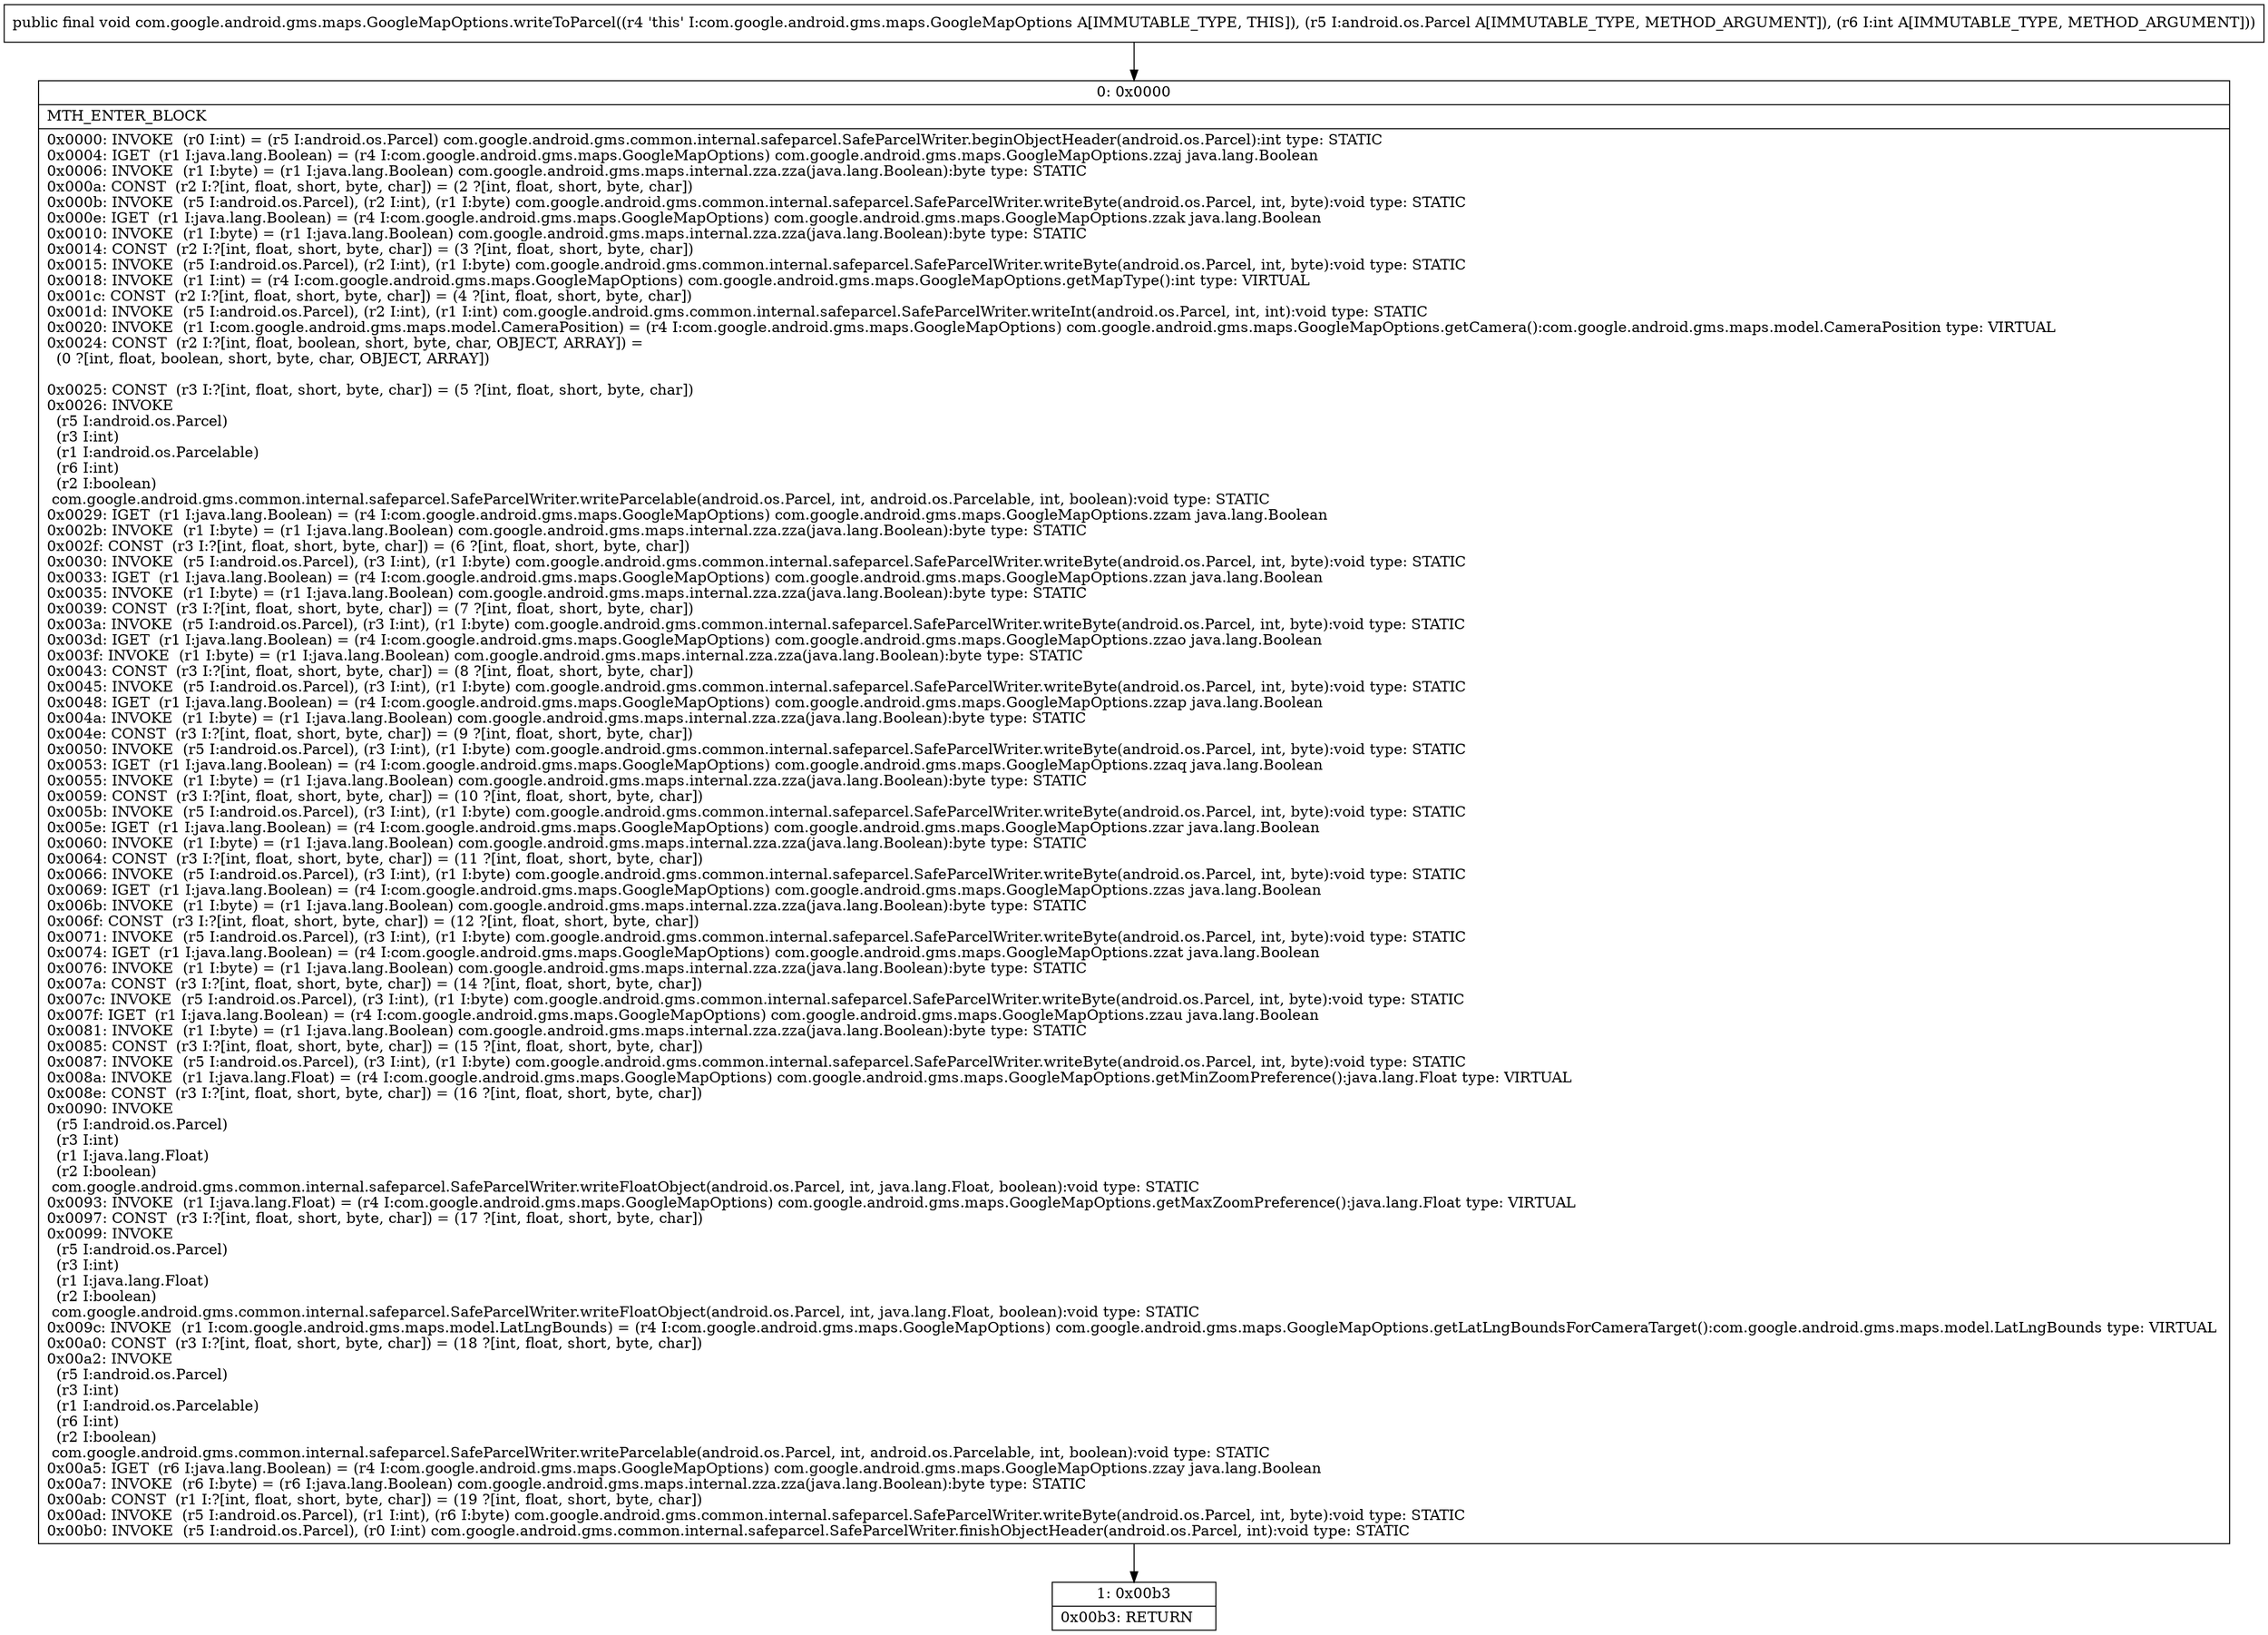 digraph "CFG forcom.google.android.gms.maps.GoogleMapOptions.writeToParcel(Landroid\/os\/Parcel;I)V" {
Node_0 [shape=record,label="{0\:\ 0x0000|MTH_ENTER_BLOCK\l|0x0000: INVOKE  (r0 I:int) = (r5 I:android.os.Parcel) com.google.android.gms.common.internal.safeparcel.SafeParcelWriter.beginObjectHeader(android.os.Parcel):int type: STATIC \l0x0004: IGET  (r1 I:java.lang.Boolean) = (r4 I:com.google.android.gms.maps.GoogleMapOptions) com.google.android.gms.maps.GoogleMapOptions.zzaj java.lang.Boolean \l0x0006: INVOKE  (r1 I:byte) = (r1 I:java.lang.Boolean) com.google.android.gms.maps.internal.zza.zza(java.lang.Boolean):byte type: STATIC \l0x000a: CONST  (r2 I:?[int, float, short, byte, char]) = (2 ?[int, float, short, byte, char]) \l0x000b: INVOKE  (r5 I:android.os.Parcel), (r2 I:int), (r1 I:byte) com.google.android.gms.common.internal.safeparcel.SafeParcelWriter.writeByte(android.os.Parcel, int, byte):void type: STATIC \l0x000e: IGET  (r1 I:java.lang.Boolean) = (r4 I:com.google.android.gms.maps.GoogleMapOptions) com.google.android.gms.maps.GoogleMapOptions.zzak java.lang.Boolean \l0x0010: INVOKE  (r1 I:byte) = (r1 I:java.lang.Boolean) com.google.android.gms.maps.internal.zza.zza(java.lang.Boolean):byte type: STATIC \l0x0014: CONST  (r2 I:?[int, float, short, byte, char]) = (3 ?[int, float, short, byte, char]) \l0x0015: INVOKE  (r5 I:android.os.Parcel), (r2 I:int), (r1 I:byte) com.google.android.gms.common.internal.safeparcel.SafeParcelWriter.writeByte(android.os.Parcel, int, byte):void type: STATIC \l0x0018: INVOKE  (r1 I:int) = (r4 I:com.google.android.gms.maps.GoogleMapOptions) com.google.android.gms.maps.GoogleMapOptions.getMapType():int type: VIRTUAL \l0x001c: CONST  (r2 I:?[int, float, short, byte, char]) = (4 ?[int, float, short, byte, char]) \l0x001d: INVOKE  (r5 I:android.os.Parcel), (r2 I:int), (r1 I:int) com.google.android.gms.common.internal.safeparcel.SafeParcelWriter.writeInt(android.os.Parcel, int, int):void type: STATIC \l0x0020: INVOKE  (r1 I:com.google.android.gms.maps.model.CameraPosition) = (r4 I:com.google.android.gms.maps.GoogleMapOptions) com.google.android.gms.maps.GoogleMapOptions.getCamera():com.google.android.gms.maps.model.CameraPosition type: VIRTUAL \l0x0024: CONST  (r2 I:?[int, float, boolean, short, byte, char, OBJECT, ARRAY]) = \l  (0 ?[int, float, boolean, short, byte, char, OBJECT, ARRAY])\l \l0x0025: CONST  (r3 I:?[int, float, short, byte, char]) = (5 ?[int, float, short, byte, char]) \l0x0026: INVOKE  \l  (r5 I:android.os.Parcel)\l  (r3 I:int)\l  (r1 I:android.os.Parcelable)\l  (r6 I:int)\l  (r2 I:boolean)\l com.google.android.gms.common.internal.safeparcel.SafeParcelWriter.writeParcelable(android.os.Parcel, int, android.os.Parcelable, int, boolean):void type: STATIC \l0x0029: IGET  (r1 I:java.lang.Boolean) = (r4 I:com.google.android.gms.maps.GoogleMapOptions) com.google.android.gms.maps.GoogleMapOptions.zzam java.lang.Boolean \l0x002b: INVOKE  (r1 I:byte) = (r1 I:java.lang.Boolean) com.google.android.gms.maps.internal.zza.zza(java.lang.Boolean):byte type: STATIC \l0x002f: CONST  (r3 I:?[int, float, short, byte, char]) = (6 ?[int, float, short, byte, char]) \l0x0030: INVOKE  (r5 I:android.os.Parcel), (r3 I:int), (r1 I:byte) com.google.android.gms.common.internal.safeparcel.SafeParcelWriter.writeByte(android.os.Parcel, int, byte):void type: STATIC \l0x0033: IGET  (r1 I:java.lang.Boolean) = (r4 I:com.google.android.gms.maps.GoogleMapOptions) com.google.android.gms.maps.GoogleMapOptions.zzan java.lang.Boolean \l0x0035: INVOKE  (r1 I:byte) = (r1 I:java.lang.Boolean) com.google.android.gms.maps.internal.zza.zza(java.lang.Boolean):byte type: STATIC \l0x0039: CONST  (r3 I:?[int, float, short, byte, char]) = (7 ?[int, float, short, byte, char]) \l0x003a: INVOKE  (r5 I:android.os.Parcel), (r3 I:int), (r1 I:byte) com.google.android.gms.common.internal.safeparcel.SafeParcelWriter.writeByte(android.os.Parcel, int, byte):void type: STATIC \l0x003d: IGET  (r1 I:java.lang.Boolean) = (r4 I:com.google.android.gms.maps.GoogleMapOptions) com.google.android.gms.maps.GoogleMapOptions.zzao java.lang.Boolean \l0x003f: INVOKE  (r1 I:byte) = (r1 I:java.lang.Boolean) com.google.android.gms.maps.internal.zza.zza(java.lang.Boolean):byte type: STATIC \l0x0043: CONST  (r3 I:?[int, float, short, byte, char]) = (8 ?[int, float, short, byte, char]) \l0x0045: INVOKE  (r5 I:android.os.Parcel), (r3 I:int), (r1 I:byte) com.google.android.gms.common.internal.safeparcel.SafeParcelWriter.writeByte(android.os.Parcel, int, byte):void type: STATIC \l0x0048: IGET  (r1 I:java.lang.Boolean) = (r4 I:com.google.android.gms.maps.GoogleMapOptions) com.google.android.gms.maps.GoogleMapOptions.zzap java.lang.Boolean \l0x004a: INVOKE  (r1 I:byte) = (r1 I:java.lang.Boolean) com.google.android.gms.maps.internal.zza.zza(java.lang.Boolean):byte type: STATIC \l0x004e: CONST  (r3 I:?[int, float, short, byte, char]) = (9 ?[int, float, short, byte, char]) \l0x0050: INVOKE  (r5 I:android.os.Parcel), (r3 I:int), (r1 I:byte) com.google.android.gms.common.internal.safeparcel.SafeParcelWriter.writeByte(android.os.Parcel, int, byte):void type: STATIC \l0x0053: IGET  (r1 I:java.lang.Boolean) = (r4 I:com.google.android.gms.maps.GoogleMapOptions) com.google.android.gms.maps.GoogleMapOptions.zzaq java.lang.Boolean \l0x0055: INVOKE  (r1 I:byte) = (r1 I:java.lang.Boolean) com.google.android.gms.maps.internal.zza.zza(java.lang.Boolean):byte type: STATIC \l0x0059: CONST  (r3 I:?[int, float, short, byte, char]) = (10 ?[int, float, short, byte, char]) \l0x005b: INVOKE  (r5 I:android.os.Parcel), (r3 I:int), (r1 I:byte) com.google.android.gms.common.internal.safeparcel.SafeParcelWriter.writeByte(android.os.Parcel, int, byte):void type: STATIC \l0x005e: IGET  (r1 I:java.lang.Boolean) = (r4 I:com.google.android.gms.maps.GoogleMapOptions) com.google.android.gms.maps.GoogleMapOptions.zzar java.lang.Boolean \l0x0060: INVOKE  (r1 I:byte) = (r1 I:java.lang.Boolean) com.google.android.gms.maps.internal.zza.zza(java.lang.Boolean):byte type: STATIC \l0x0064: CONST  (r3 I:?[int, float, short, byte, char]) = (11 ?[int, float, short, byte, char]) \l0x0066: INVOKE  (r5 I:android.os.Parcel), (r3 I:int), (r1 I:byte) com.google.android.gms.common.internal.safeparcel.SafeParcelWriter.writeByte(android.os.Parcel, int, byte):void type: STATIC \l0x0069: IGET  (r1 I:java.lang.Boolean) = (r4 I:com.google.android.gms.maps.GoogleMapOptions) com.google.android.gms.maps.GoogleMapOptions.zzas java.lang.Boolean \l0x006b: INVOKE  (r1 I:byte) = (r1 I:java.lang.Boolean) com.google.android.gms.maps.internal.zza.zza(java.lang.Boolean):byte type: STATIC \l0x006f: CONST  (r3 I:?[int, float, short, byte, char]) = (12 ?[int, float, short, byte, char]) \l0x0071: INVOKE  (r5 I:android.os.Parcel), (r3 I:int), (r1 I:byte) com.google.android.gms.common.internal.safeparcel.SafeParcelWriter.writeByte(android.os.Parcel, int, byte):void type: STATIC \l0x0074: IGET  (r1 I:java.lang.Boolean) = (r4 I:com.google.android.gms.maps.GoogleMapOptions) com.google.android.gms.maps.GoogleMapOptions.zzat java.lang.Boolean \l0x0076: INVOKE  (r1 I:byte) = (r1 I:java.lang.Boolean) com.google.android.gms.maps.internal.zza.zza(java.lang.Boolean):byte type: STATIC \l0x007a: CONST  (r3 I:?[int, float, short, byte, char]) = (14 ?[int, float, short, byte, char]) \l0x007c: INVOKE  (r5 I:android.os.Parcel), (r3 I:int), (r1 I:byte) com.google.android.gms.common.internal.safeparcel.SafeParcelWriter.writeByte(android.os.Parcel, int, byte):void type: STATIC \l0x007f: IGET  (r1 I:java.lang.Boolean) = (r4 I:com.google.android.gms.maps.GoogleMapOptions) com.google.android.gms.maps.GoogleMapOptions.zzau java.lang.Boolean \l0x0081: INVOKE  (r1 I:byte) = (r1 I:java.lang.Boolean) com.google.android.gms.maps.internal.zza.zza(java.lang.Boolean):byte type: STATIC \l0x0085: CONST  (r3 I:?[int, float, short, byte, char]) = (15 ?[int, float, short, byte, char]) \l0x0087: INVOKE  (r5 I:android.os.Parcel), (r3 I:int), (r1 I:byte) com.google.android.gms.common.internal.safeparcel.SafeParcelWriter.writeByte(android.os.Parcel, int, byte):void type: STATIC \l0x008a: INVOKE  (r1 I:java.lang.Float) = (r4 I:com.google.android.gms.maps.GoogleMapOptions) com.google.android.gms.maps.GoogleMapOptions.getMinZoomPreference():java.lang.Float type: VIRTUAL \l0x008e: CONST  (r3 I:?[int, float, short, byte, char]) = (16 ?[int, float, short, byte, char]) \l0x0090: INVOKE  \l  (r5 I:android.os.Parcel)\l  (r3 I:int)\l  (r1 I:java.lang.Float)\l  (r2 I:boolean)\l com.google.android.gms.common.internal.safeparcel.SafeParcelWriter.writeFloatObject(android.os.Parcel, int, java.lang.Float, boolean):void type: STATIC \l0x0093: INVOKE  (r1 I:java.lang.Float) = (r4 I:com.google.android.gms.maps.GoogleMapOptions) com.google.android.gms.maps.GoogleMapOptions.getMaxZoomPreference():java.lang.Float type: VIRTUAL \l0x0097: CONST  (r3 I:?[int, float, short, byte, char]) = (17 ?[int, float, short, byte, char]) \l0x0099: INVOKE  \l  (r5 I:android.os.Parcel)\l  (r3 I:int)\l  (r1 I:java.lang.Float)\l  (r2 I:boolean)\l com.google.android.gms.common.internal.safeparcel.SafeParcelWriter.writeFloatObject(android.os.Parcel, int, java.lang.Float, boolean):void type: STATIC \l0x009c: INVOKE  (r1 I:com.google.android.gms.maps.model.LatLngBounds) = (r4 I:com.google.android.gms.maps.GoogleMapOptions) com.google.android.gms.maps.GoogleMapOptions.getLatLngBoundsForCameraTarget():com.google.android.gms.maps.model.LatLngBounds type: VIRTUAL \l0x00a0: CONST  (r3 I:?[int, float, short, byte, char]) = (18 ?[int, float, short, byte, char]) \l0x00a2: INVOKE  \l  (r5 I:android.os.Parcel)\l  (r3 I:int)\l  (r1 I:android.os.Parcelable)\l  (r6 I:int)\l  (r2 I:boolean)\l com.google.android.gms.common.internal.safeparcel.SafeParcelWriter.writeParcelable(android.os.Parcel, int, android.os.Parcelable, int, boolean):void type: STATIC \l0x00a5: IGET  (r6 I:java.lang.Boolean) = (r4 I:com.google.android.gms.maps.GoogleMapOptions) com.google.android.gms.maps.GoogleMapOptions.zzay java.lang.Boolean \l0x00a7: INVOKE  (r6 I:byte) = (r6 I:java.lang.Boolean) com.google.android.gms.maps.internal.zza.zza(java.lang.Boolean):byte type: STATIC \l0x00ab: CONST  (r1 I:?[int, float, short, byte, char]) = (19 ?[int, float, short, byte, char]) \l0x00ad: INVOKE  (r5 I:android.os.Parcel), (r1 I:int), (r6 I:byte) com.google.android.gms.common.internal.safeparcel.SafeParcelWriter.writeByte(android.os.Parcel, int, byte):void type: STATIC \l0x00b0: INVOKE  (r5 I:android.os.Parcel), (r0 I:int) com.google.android.gms.common.internal.safeparcel.SafeParcelWriter.finishObjectHeader(android.os.Parcel, int):void type: STATIC \l}"];
Node_1 [shape=record,label="{1\:\ 0x00b3|0x00b3: RETURN   \l}"];
MethodNode[shape=record,label="{public final void com.google.android.gms.maps.GoogleMapOptions.writeToParcel((r4 'this' I:com.google.android.gms.maps.GoogleMapOptions A[IMMUTABLE_TYPE, THIS]), (r5 I:android.os.Parcel A[IMMUTABLE_TYPE, METHOD_ARGUMENT]), (r6 I:int A[IMMUTABLE_TYPE, METHOD_ARGUMENT])) }"];
MethodNode -> Node_0;
Node_0 -> Node_1;
}

